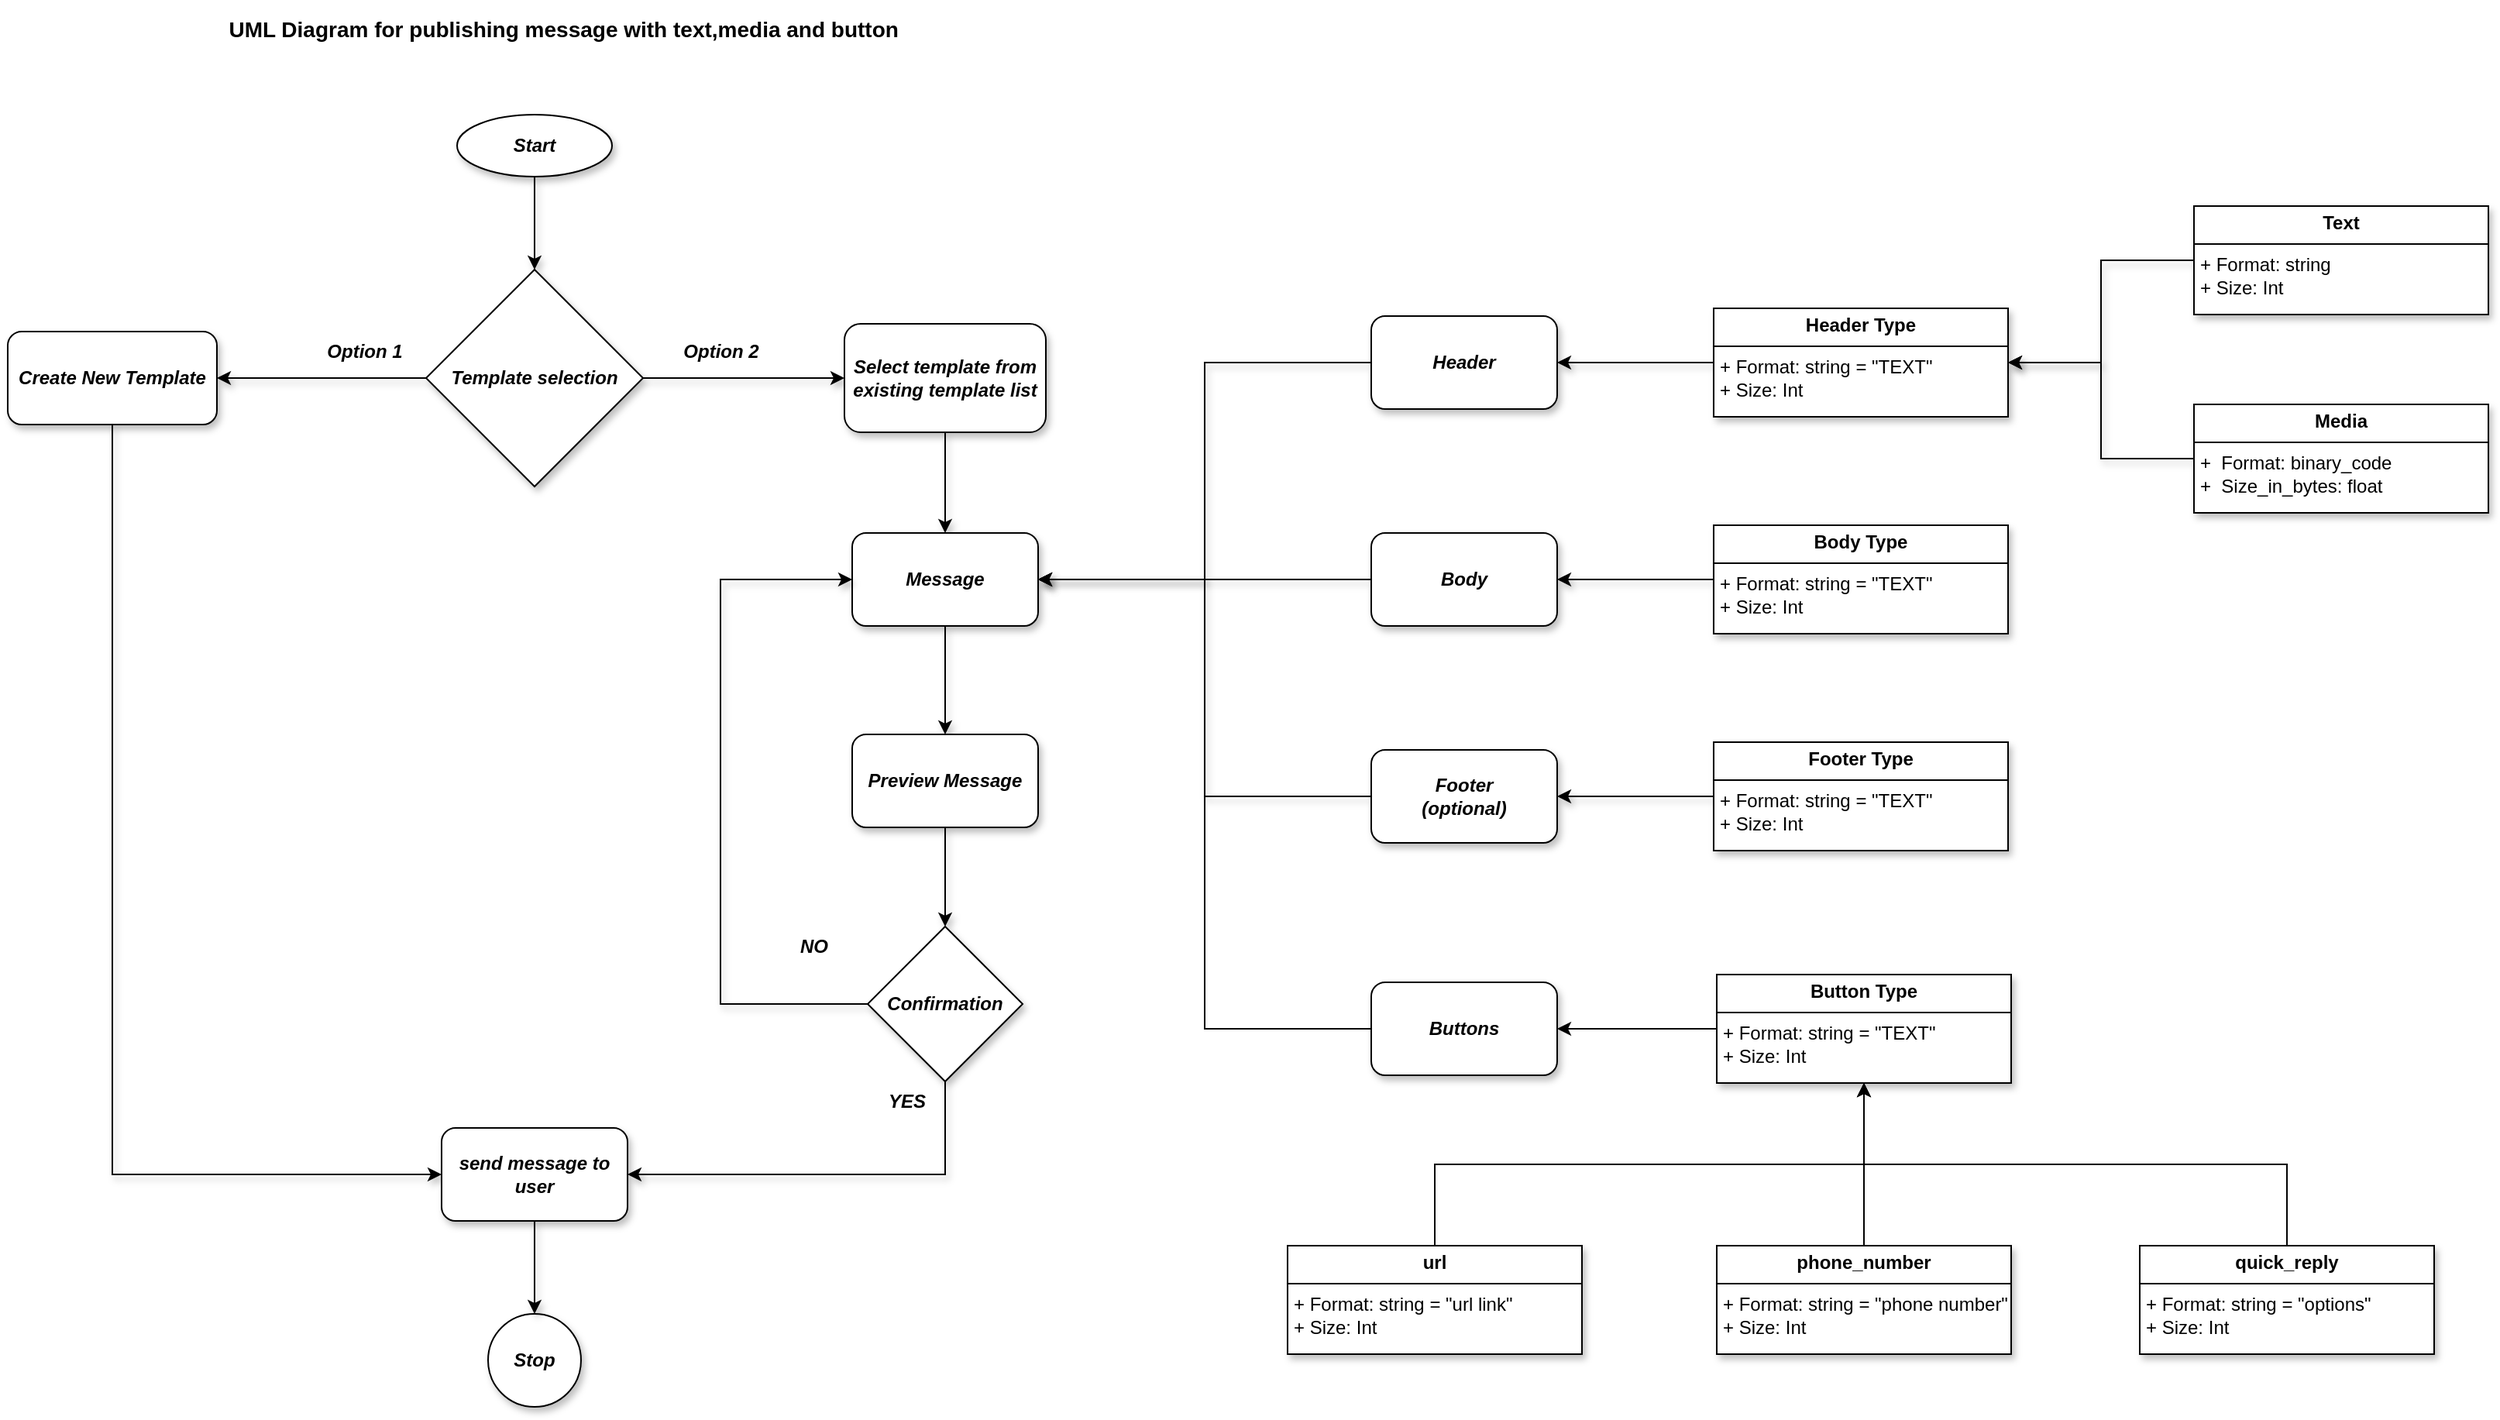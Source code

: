 <mxfile version="27.0.9">
  <diagram name="Page-1" id="WYIslOoJxiP63eaS0CVQ">
    <mxGraphModel dx="1426" dy="875" grid="1" gridSize="10" guides="1" tooltips="1" connect="1" arrows="1" fold="1" page="1" pageScale="1" pageWidth="850" pageHeight="1100" math="0" shadow="0">
      <root>
        <mxCell id="0" />
        <mxCell id="1" parent="0" />
        <mxCell id="WwvSt05g5WnCtFylLtoz-1" value="&lt;b&gt;&lt;i&gt;Start&lt;/i&gt;&lt;/b&gt;" style="ellipse;whiteSpace=wrap;html=1;shadow=1;" vertex="1" parent="1">
          <mxGeometry x="560" y="195" width="100" height="40" as="geometry" />
        </mxCell>
        <mxCell id="WwvSt05g5WnCtFylLtoz-2" style="edgeStyle=orthogonalEdgeStyle;rounded=0;orthogonalLoop=1;jettySize=auto;html=1;exitX=0;exitY=0.5;exitDx=0;exitDy=0;entryX=1;entryY=0.5;entryDx=0;entryDy=0;shadow=1;" edge="1" parent="1" source="WwvSt05g5WnCtFylLtoz-4" target="WwvSt05g5WnCtFylLtoz-11">
          <mxGeometry relative="1" as="geometry" />
        </mxCell>
        <mxCell id="WwvSt05g5WnCtFylLtoz-3" style="edgeStyle=orthogonalEdgeStyle;rounded=0;orthogonalLoop=1;jettySize=auto;html=1;exitX=1;exitY=0.5;exitDx=0;exitDy=0;entryX=0;entryY=0.5;entryDx=0;entryDy=0;shadow=1;" edge="1" parent="1" source="WwvSt05g5WnCtFylLtoz-4" target="WwvSt05g5WnCtFylLtoz-9">
          <mxGeometry relative="1" as="geometry" />
        </mxCell>
        <mxCell id="WwvSt05g5WnCtFylLtoz-4" value="&lt;b&gt;&lt;i&gt;Template selection&lt;/i&gt;&lt;/b&gt;" style="rhombus;whiteSpace=wrap;html=1;shadow=1;" vertex="1" parent="1">
          <mxGeometry x="540" y="295" width="140" height="140" as="geometry" />
        </mxCell>
        <mxCell id="WwvSt05g5WnCtFylLtoz-5" value="&lt;b&gt;&lt;font style=&quot;font-size: 14px;&quot;&gt;UML Diagram for publishing message with text,media and button&lt;/font&gt;&amp;nbsp;&lt;/b&gt;" style="text;html=1;align=center;verticalAlign=middle;resizable=0;points=[];autosize=1;strokeColor=none;fillColor=none;shadow=1;" vertex="1" parent="1">
          <mxGeometry x="400" y="125" width="460" height="30" as="geometry" />
        </mxCell>
        <mxCell id="WwvSt05g5WnCtFylLtoz-6" value="" style="endArrow=classic;html=1;rounded=0;exitX=0.5;exitY=1;exitDx=0;exitDy=0;shadow=1;" edge="1" parent="1" source="WwvSt05g5WnCtFylLtoz-1" target="WwvSt05g5WnCtFylLtoz-4">
          <mxGeometry width="50" height="50" relative="1" as="geometry">
            <mxPoint x="720" y="335" as="sourcePoint" />
            <mxPoint x="770" y="285" as="targetPoint" />
          </mxGeometry>
        </mxCell>
        <mxCell id="WwvSt05g5WnCtFylLtoz-7" style="edgeStyle=orthogonalEdgeStyle;rounded=0;orthogonalLoop=1;jettySize=auto;html=1;exitX=0.5;exitY=1;exitDx=0;exitDy=0;shadow=1;" edge="1" parent="1" source="WwvSt05g5WnCtFylLtoz-4" target="WwvSt05g5WnCtFylLtoz-4">
          <mxGeometry relative="1" as="geometry" />
        </mxCell>
        <mxCell id="WwvSt05g5WnCtFylLtoz-8" style="edgeStyle=orthogonalEdgeStyle;rounded=0;orthogonalLoop=1;jettySize=auto;html=1;exitX=0.5;exitY=1;exitDx=0;exitDy=0;shadow=1;" edge="1" parent="1" source="WwvSt05g5WnCtFylLtoz-9">
          <mxGeometry relative="1" as="geometry">
            <mxPoint x="875" y="465" as="targetPoint" />
          </mxGeometry>
        </mxCell>
        <mxCell id="WwvSt05g5WnCtFylLtoz-9" value="&lt;b&gt;&lt;i&gt;Select template from existing template list&lt;/i&gt;&lt;/b&gt;" style="rounded=1;whiteSpace=wrap;html=1;shadow=1;glass=0;" vertex="1" parent="1">
          <mxGeometry x="810" y="330" width="130" height="70" as="geometry" />
        </mxCell>
        <mxCell id="WwvSt05g5WnCtFylLtoz-10" style="edgeStyle=orthogonalEdgeStyle;rounded=0;orthogonalLoop=1;jettySize=auto;html=1;exitX=0.5;exitY=1;exitDx=0;exitDy=0;entryX=0;entryY=0.5;entryDx=0;entryDy=0;shadow=1;" edge="1" parent="1" source="WwvSt05g5WnCtFylLtoz-11" target="WwvSt05g5WnCtFylLtoz-32">
          <mxGeometry relative="1" as="geometry" />
        </mxCell>
        <mxCell id="WwvSt05g5WnCtFylLtoz-11" value="&lt;b&gt;&lt;i&gt;Create New Template&lt;/i&gt;&lt;/b&gt;" style="rounded=1;whiteSpace=wrap;html=1;shadow=1;" vertex="1" parent="1">
          <mxGeometry x="270" y="335" width="135" height="60" as="geometry" />
        </mxCell>
        <mxCell id="WwvSt05g5WnCtFylLtoz-12" style="edgeStyle=orthogonalEdgeStyle;rounded=0;orthogonalLoop=1;jettySize=auto;html=1;exitX=0.5;exitY=1;exitDx=0;exitDy=0;entryX=0.5;entryY=0;entryDx=0;entryDy=0;shadow=1;" edge="1" parent="1" source="WwvSt05g5WnCtFylLtoz-13" target="WwvSt05g5WnCtFylLtoz-30">
          <mxGeometry relative="1" as="geometry" />
        </mxCell>
        <mxCell id="WwvSt05g5WnCtFylLtoz-13" value="&lt;b&gt;&lt;i&gt;Message&lt;/i&gt;&lt;/b&gt;" style="rounded=1;whiteSpace=wrap;html=1;shadow=1;" vertex="1" parent="1">
          <mxGeometry x="815" y="465" width="120" height="60" as="geometry" />
        </mxCell>
        <mxCell id="WwvSt05g5WnCtFylLtoz-14" style="edgeStyle=orthogonalEdgeStyle;rounded=0;orthogonalLoop=1;jettySize=auto;html=1;exitX=0;exitY=0.5;exitDx=0;exitDy=0;entryX=1;entryY=0.5;entryDx=0;entryDy=0;shadow=1;" edge="1" parent="1" source="WwvSt05g5WnCtFylLtoz-15" target="WwvSt05g5WnCtFylLtoz-13">
          <mxGeometry relative="1" as="geometry" />
        </mxCell>
        <mxCell id="WwvSt05g5WnCtFylLtoz-15" value="&lt;b&gt;&lt;i&gt;Header&lt;/i&gt;&lt;/b&gt;" style="rounded=1;whiteSpace=wrap;html=1;shadow=1;" vertex="1" parent="1">
          <mxGeometry x="1150" y="325" width="120" height="60" as="geometry" />
        </mxCell>
        <mxCell id="WwvSt05g5WnCtFylLtoz-16" style="edgeStyle=orthogonalEdgeStyle;rounded=0;orthogonalLoop=1;jettySize=auto;html=1;exitX=0;exitY=0.5;exitDx=0;exitDy=0;entryX=1;entryY=0.5;entryDx=0;entryDy=0;shadow=1;" edge="1" parent="1" source="WwvSt05g5WnCtFylLtoz-17" target="WwvSt05g5WnCtFylLtoz-15">
          <mxGeometry relative="1" as="geometry" />
        </mxCell>
        <mxCell id="WwvSt05g5WnCtFylLtoz-17" value="&lt;p style=&quot;margin:0px;margin-top:4px;text-align:center;&quot;&gt;&lt;b&gt;Header Type&lt;/b&gt;&lt;/p&gt;&lt;hr size=&quot;1&quot; style=&quot;border-style:solid;&quot;&gt;&lt;p style=&quot;margin:0px;margin-left:4px;&quot;&gt;+ Format: string = &quot;TEXT&quot;&lt;br&gt;+ Size: Int&lt;/p&gt;&lt;p style=&quot;margin:0px;margin-left:4px;&quot;&gt;&lt;br&gt;&lt;/p&gt;" style="verticalAlign=top;align=left;overflow=fill;html=1;whiteSpace=wrap;shadow=1;" vertex="1" parent="1">
          <mxGeometry x="1371" y="320" width="190" height="70" as="geometry" />
        </mxCell>
        <mxCell id="WwvSt05g5WnCtFylLtoz-18" style="edgeStyle=orthogonalEdgeStyle;rounded=0;orthogonalLoop=1;jettySize=auto;html=1;exitX=0;exitY=0.5;exitDx=0;exitDy=0;entryX=1;entryY=0.5;entryDx=0;entryDy=0;shadow=1;" edge="1" parent="1" source="WwvSt05g5WnCtFylLtoz-19" target="WwvSt05g5WnCtFylLtoz-17">
          <mxGeometry relative="1" as="geometry" />
        </mxCell>
        <mxCell id="WwvSt05g5WnCtFylLtoz-19" value="&lt;p style=&quot;margin:0px;margin-top:4px;text-align:center;&quot;&gt;&lt;b&gt;Text&lt;/b&gt;&lt;/p&gt;&lt;hr size=&quot;1&quot; style=&quot;border-style:solid;&quot;&gt;&lt;p style=&quot;margin:0px;margin-left:4px;&quot;&gt;+ Format: string&lt;br&gt;+ Size: Int&lt;/p&gt;&lt;p style=&quot;margin:0px;margin-left:4px;&quot;&gt;&lt;br&gt;&lt;/p&gt;" style="verticalAlign=top;align=left;overflow=fill;html=1;whiteSpace=wrap;shadow=1;" vertex="1" parent="1">
          <mxGeometry x="1681" y="254" width="190" height="70" as="geometry" />
        </mxCell>
        <mxCell id="WwvSt05g5WnCtFylLtoz-20" style="edgeStyle=orthogonalEdgeStyle;rounded=0;orthogonalLoop=1;jettySize=auto;html=1;exitX=0;exitY=0.5;exitDx=0;exitDy=0;entryX=1;entryY=0.5;entryDx=0;entryDy=0;shadow=1;" edge="1" parent="1" source="WwvSt05g5WnCtFylLtoz-21" target="WwvSt05g5WnCtFylLtoz-17">
          <mxGeometry relative="1" as="geometry" />
        </mxCell>
        <mxCell id="WwvSt05g5WnCtFylLtoz-21" value="&lt;p style=&quot;margin:0px;margin-top:4px;text-align:center;&quot;&gt;&lt;b&gt;Media&lt;/b&gt;&lt;/p&gt;&lt;hr size=&quot;1&quot; style=&quot;border-style:solid;&quot;&gt;&lt;p style=&quot;margin:0px;margin-left:4px;&quot;&gt;+&amp;nbsp; Format: binary_code&lt;br&gt;+&amp;nbsp; Size_in_bytes: float&lt;/p&gt;&lt;p style=&quot;margin:0px;margin-left:4px;&quot;&gt;&lt;br&gt;&lt;/p&gt;" style="verticalAlign=top;align=left;overflow=fill;html=1;whiteSpace=wrap;shadow=1;" vertex="1" parent="1">
          <mxGeometry x="1681" y="382" width="190" height="70" as="geometry" />
        </mxCell>
        <mxCell id="WwvSt05g5WnCtFylLtoz-22" value="&lt;b&gt;&lt;i&gt;Option 2&lt;/i&gt;&lt;/b&gt;" style="text;html=1;align=center;verticalAlign=middle;resizable=0;points=[];autosize=1;strokeColor=none;fillColor=none;shadow=1;" vertex="1" parent="1">
          <mxGeometry x="695" y="333" width="70" height="30" as="geometry" />
        </mxCell>
        <mxCell id="WwvSt05g5WnCtFylLtoz-23" value="&lt;b&gt;&lt;i&gt;Option 1&lt;/i&gt;&lt;/b&gt;" style="text;html=1;align=center;verticalAlign=middle;resizable=0;points=[];autosize=1;strokeColor=none;fillColor=none;shadow=1;" vertex="1" parent="1">
          <mxGeometry x="465" y="333" width="70" height="30" as="geometry" />
        </mxCell>
        <mxCell id="WwvSt05g5WnCtFylLtoz-24" style="edgeStyle=orthogonalEdgeStyle;rounded=0;orthogonalLoop=1;jettySize=auto;html=1;exitX=0;exitY=0.5;exitDx=0;exitDy=0;entryX=1;entryY=0.5;entryDx=0;entryDy=0;shadow=1;" edge="1" parent="1" source="WwvSt05g5WnCtFylLtoz-25" target="WwvSt05g5WnCtFylLtoz-27">
          <mxGeometry relative="1" as="geometry" />
        </mxCell>
        <mxCell id="WwvSt05g5WnCtFylLtoz-25" value="&lt;p style=&quot;margin:0px;margin-top:4px;text-align:center;&quot;&gt;&lt;b&gt;Body Type&lt;/b&gt;&lt;/p&gt;&lt;hr size=&quot;1&quot; style=&quot;border-style:solid;&quot;&gt;&lt;p style=&quot;margin:0px;margin-left:4px;&quot;&gt;+ Format: string = &quot;TEXT&quot;&lt;br&gt;+ Size: Int&lt;/p&gt;&lt;p style=&quot;margin:0px;margin-left:4px;&quot;&gt;&lt;br&gt;&lt;/p&gt;" style="verticalAlign=top;align=left;overflow=fill;html=1;whiteSpace=wrap;shadow=1;" vertex="1" parent="1">
          <mxGeometry x="1371" y="460" width="190" height="70" as="geometry" />
        </mxCell>
        <mxCell id="WwvSt05g5WnCtFylLtoz-26" style="edgeStyle=orthogonalEdgeStyle;rounded=0;orthogonalLoop=1;jettySize=auto;html=1;exitX=0;exitY=0.5;exitDx=0;exitDy=0;entryX=1;entryY=0.5;entryDx=0;entryDy=0;shadow=1;" edge="1" parent="1" source="WwvSt05g5WnCtFylLtoz-27" target="WwvSt05g5WnCtFylLtoz-13">
          <mxGeometry relative="1" as="geometry" />
        </mxCell>
        <mxCell id="WwvSt05g5WnCtFylLtoz-27" value="&lt;b&gt;&lt;i&gt;Body&lt;/i&gt;&lt;/b&gt;" style="rounded=1;whiteSpace=wrap;html=1;shadow=1;" vertex="1" parent="1">
          <mxGeometry x="1150" y="465" width="120" height="60" as="geometry" />
        </mxCell>
        <mxCell id="WwvSt05g5WnCtFylLtoz-28" value="&lt;b&gt;&lt;i&gt;Stop&lt;/i&gt;&lt;/b&gt;" style="ellipse;whiteSpace=wrap;html=1;aspect=fixed;shadow=1;" vertex="1" parent="1">
          <mxGeometry x="580" y="969" width="60" height="60" as="geometry" />
        </mxCell>
        <mxCell id="WwvSt05g5WnCtFylLtoz-29" style="edgeStyle=orthogonalEdgeStyle;rounded=0;orthogonalLoop=1;jettySize=auto;html=1;exitX=0.5;exitY=1;exitDx=0;exitDy=0;entryX=0.5;entryY=0;entryDx=0;entryDy=0;shadow=1;" edge="1" parent="1" source="WwvSt05g5WnCtFylLtoz-30" target="WwvSt05g5WnCtFylLtoz-39">
          <mxGeometry relative="1" as="geometry" />
        </mxCell>
        <mxCell id="WwvSt05g5WnCtFylLtoz-30" value="&lt;b&gt;&lt;i&gt;Preview Message&lt;/i&gt;&lt;/b&gt;" style="rounded=1;whiteSpace=wrap;html=1;shadow=1;" vertex="1" parent="1">
          <mxGeometry x="815" y="595" width="120" height="60" as="geometry" />
        </mxCell>
        <mxCell id="WwvSt05g5WnCtFylLtoz-31" style="edgeStyle=orthogonalEdgeStyle;rounded=0;orthogonalLoop=1;jettySize=auto;html=1;exitX=0.5;exitY=1;exitDx=0;exitDy=0;entryX=0.5;entryY=0;entryDx=0;entryDy=0;shadow=1;" edge="1" parent="1" source="WwvSt05g5WnCtFylLtoz-32" target="WwvSt05g5WnCtFylLtoz-28">
          <mxGeometry relative="1" as="geometry" />
        </mxCell>
        <mxCell id="WwvSt05g5WnCtFylLtoz-32" value="&lt;b&gt;&lt;i&gt;send message to user&lt;/i&gt;&lt;/b&gt;" style="rounded=1;whiteSpace=wrap;html=1;shadow=1;" vertex="1" parent="1">
          <mxGeometry x="550" y="849" width="120" height="60" as="geometry" />
        </mxCell>
        <mxCell id="WwvSt05g5WnCtFylLtoz-33" style="edgeStyle=orthogonalEdgeStyle;rounded=0;orthogonalLoop=1;jettySize=auto;html=1;exitX=0;exitY=0.5;exitDx=0;exitDy=0;entryX=1;entryY=0.5;entryDx=0;entryDy=0;shadow=1;" edge="1" parent="1" source="WwvSt05g5WnCtFylLtoz-34" target="WwvSt05g5WnCtFylLtoz-13">
          <mxGeometry relative="1" as="geometry" />
        </mxCell>
        <mxCell id="WwvSt05g5WnCtFylLtoz-34" value="&lt;b&gt;&lt;i&gt;Footer&lt;br&gt;(optional)&lt;/i&gt;&lt;/b&gt;" style="rounded=1;whiteSpace=wrap;html=1;shadow=1;" vertex="1" parent="1">
          <mxGeometry x="1150" y="605" width="120" height="60" as="geometry" />
        </mxCell>
        <mxCell id="WwvSt05g5WnCtFylLtoz-35" style="edgeStyle=orthogonalEdgeStyle;rounded=0;orthogonalLoop=1;jettySize=auto;html=1;exitX=0;exitY=0.5;exitDx=0;exitDy=0;entryX=1;entryY=0.5;entryDx=0;entryDy=0;shadow=1;" edge="1" parent="1" source="WwvSt05g5WnCtFylLtoz-36" target="WwvSt05g5WnCtFylLtoz-34">
          <mxGeometry relative="1" as="geometry" />
        </mxCell>
        <mxCell id="WwvSt05g5WnCtFylLtoz-36" value="&lt;p style=&quot;margin:0px;margin-top:4px;text-align:center;&quot;&gt;&lt;b&gt;Footer Type&lt;/b&gt;&lt;/p&gt;&lt;hr size=&quot;1&quot; style=&quot;border-style:solid;&quot;&gt;&lt;p style=&quot;margin:0px;margin-left:4px;&quot;&gt;+ Format: string = &quot;TEXT&quot;&lt;br&gt;+ Size: Int&lt;/p&gt;&lt;p style=&quot;margin:0px;margin-left:4px;&quot;&gt;&lt;br&gt;&lt;/p&gt;" style="verticalAlign=top;align=left;overflow=fill;html=1;whiteSpace=wrap;shadow=1;" vertex="1" parent="1">
          <mxGeometry x="1371" y="600" width="190" height="70" as="geometry" />
        </mxCell>
        <mxCell id="WwvSt05g5WnCtFylLtoz-37" style="edgeStyle=orthogonalEdgeStyle;rounded=0;orthogonalLoop=1;jettySize=auto;html=1;exitX=0;exitY=0.5;exitDx=0;exitDy=0;entryX=0;entryY=0.5;entryDx=0;entryDy=0;shadow=1;" edge="1" parent="1" source="WwvSt05g5WnCtFylLtoz-39" target="WwvSt05g5WnCtFylLtoz-13">
          <mxGeometry relative="1" as="geometry">
            <Array as="points">
              <mxPoint x="730" y="769" />
              <mxPoint x="730" y="495" />
            </Array>
          </mxGeometry>
        </mxCell>
        <mxCell id="WwvSt05g5WnCtFylLtoz-38" style="edgeStyle=orthogonalEdgeStyle;rounded=0;orthogonalLoop=1;jettySize=auto;html=1;exitX=0.5;exitY=1;exitDx=0;exitDy=0;entryX=1;entryY=0.5;entryDx=0;entryDy=0;shadow=1;" edge="1" parent="1" source="WwvSt05g5WnCtFylLtoz-39" target="WwvSt05g5WnCtFylLtoz-32">
          <mxGeometry relative="1" as="geometry" />
        </mxCell>
        <mxCell id="WwvSt05g5WnCtFylLtoz-39" value="&lt;b&gt;&lt;i&gt;Confirmation&lt;/i&gt;&lt;/b&gt;" style="rhombus;whiteSpace=wrap;html=1;shadow=1;" vertex="1" parent="1">
          <mxGeometry x="825" y="719" width="100" height="100" as="geometry" />
        </mxCell>
        <mxCell id="WwvSt05g5WnCtFylLtoz-40" value="&lt;b&gt;&lt;i&gt;NO&lt;/i&gt;&lt;/b&gt;" style="text;html=1;align=center;verticalAlign=middle;resizable=0;points=[];autosize=1;strokeColor=none;fillColor=none;shadow=1;" vertex="1" parent="1">
          <mxGeometry x="770" y="717" width="40" height="30" as="geometry" />
        </mxCell>
        <mxCell id="WwvSt05g5WnCtFylLtoz-41" value="&lt;b&gt;&lt;i&gt;YES&lt;/i&gt;&lt;/b&gt;" style="text;html=1;align=center;verticalAlign=middle;resizable=0;points=[];autosize=1;strokeColor=none;fillColor=none;shadow=1;" vertex="1" parent="1">
          <mxGeometry x="825" y="817" width="50" height="30" as="geometry" />
        </mxCell>
        <mxCell id="WwvSt05g5WnCtFylLtoz-51" style="edgeStyle=orthogonalEdgeStyle;rounded=0;orthogonalLoop=1;jettySize=auto;html=1;exitX=0;exitY=0.5;exitDx=0;exitDy=0;entryX=1;entryY=0.5;entryDx=0;entryDy=0;" edge="1" parent="1" source="WwvSt05g5WnCtFylLtoz-42" target="WwvSt05g5WnCtFylLtoz-13">
          <mxGeometry relative="1" as="geometry" />
        </mxCell>
        <mxCell id="WwvSt05g5WnCtFylLtoz-42" value="&lt;b&gt;&lt;i&gt;Buttons&lt;/i&gt;&lt;/b&gt;" style="rounded=1;whiteSpace=wrap;html=1;shadow=1;" vertex="1" parent="1">
          <mxGeometry x="1150" y="755" width="120" height="60" as="geometry" />
        </mxCell>
        <mxCell id="WwvSt05g5WnCtFylLtoz-43" style="edgeStyle=orthogonalEdgeStyle;rounded=0;orthogonalLoop=1;jettySize=auto;html=1;exitX=0;exitY=0.5;exitDx=0;exitDy=0;" edge="1" parent="1" source="WwvSt05g5WnCtFylLtoz-44" target="WwvSt05g5WnCtFylLtoz-42">
          <mxGeometry relative="1" as="geometry" />
        </mxCell>
        <mxCell id="WwvSt05g5WnCtFylLtoz-44" value="&lt;p style=&quot;margin:0px;margin-top:4px;text-align:center;&quot;&gt;&lt;b&gt;Button Type&lt;/b&gt;&lt;/p&gt;&lt;hr size=&quot;1&quot; style=&quot;border-style:solid;&quot;&gt;&lt;p style=&quot;margin:0px;margin-left:4px;&quot;&gt;+ Format: string = &quot;TEXT&quot;&lt;br&gt;+ Size: Int&lt;/p&gt;&lt;p style=&quot;margin:0px;margin-left:4px;&quot;&gt;&lt;br&gt;&lt;/p&gt;" style="verticalAlign=top;align=left;overflow=fill;html=1;whiteSpace=wrap;shadow=1;" vertex="1" parent="1">
          <mxGeometry x="1373" y="750" width="190" height="70" as="geometry" />
        </mxCell>
        <mxCell id="WwvSt05g5WnCtFylLtoz-45" style="edgeStyle=orthogonalEdgeStyle;rounded=0;orthogonalLoop=1;jettySize=auto;html=1;exitX=0.5;exitY=0;exitDx=0;exitDy=0;entryX=0.5;entryY=1;entryDx=0;entryDy=0;" edge="1" parent="1" source="WwvSt05g5WnCtFylLtoz-46" target="WwvSt05g5WnCtFylLtoz-44">
          <mxGeometry relative="1" as="geometry" />
        </mxCell>
        <mxCell id="WwvSt05g5WnCtFylLtoz-46" value="&lt;p style=&quot;margin:0px;margin-top:4px;text-align:center;&quot;&gt;&lt;b&gt;url&lt;/b&gt;&lt;/p&gt;&lt;hr size=&quot;1&quot; style=&quot;border-style:solid;&quot;&gt;&lt;p style=&quot;margin:0px;margin-left:4px;&quot;&gt;+ Format: string = &quot;url link&quot;&lt;br&gt;+ Size: Int&lt;/p&gt;&lt;p style=&quot;margin:0px;margin-left:4px;&quot;&gt;&lt;br&gt;&lt;/p&gt;" style="verticalAlign=top;align=left;overflow=fill;html=1;whiteSpace=wrap;shadow=1;" vertex="1" parent="1">
          <mxGeometry x="1096" y="925" width="190" height="70" as="geometry" />
        </mxCell>
        <mxCell id="WwvSt05g5WnCtFylLtoz-47" style="edgeStyle=orthogonalEdgeStyle;rounded=0;orthogonalLoop=1;jettySize=auto;html=1;exitX=0.5;exitY=0;exitDx=0;exitDy=0;entryX=0.5;entryY=1;entryDx=0;entryDy=0;" edge="1" parent="1" source="WwvSt05g5WnCtFylLtoz-48" target="WwvSt05g5WnCtFylLtoz-44">
          <mxGeometry relative="1" as="geometry" />
        </mxCell>
        <mxCell id="WwvSt05g5WnCtFylLtoz-48" value="&lt;p style=&quot;margin:0px;margin-top:4px;text-align:center;&quot;&gt;&lt;b&gt;phone_number&lt;/b&gt;&lt;/p&gt;&lt;hr size=&quot;1&quot; style=&quot;border-style:solid;&quot;&gt;&lt;p style=&quot;margin:0px;margin-left:4px;&quot;&gt;+ Format: string = &quot;phone number&quot;&lt;br&gt;+ Size: Int&lt;/p&gt;&lt;p style=&quot;margin:0px;margin-left:4px;&quot;&gt;&lt;br&gt;&lt;/p&gt;" style="verticalAlign=top;align=left;overflow=fill;html=1;whiteSpace=wrap;shadow=1;" vertex="1" parent="1">
          <mxGeometry x="1373" y="925" width="190" height="70" as="geometry" />
        </mxCell>
        <mxCell id="WwvSt05g5WnCtFylLtoz-49" style="edgeStyle=orthogonalEdgeStyle;rounded=0;orthogonalLoop=1;jettySize=auto;html=1;exitX=0.5;exitY=0;exitDx=0;exitDy=0;entryX=0.5;entryY=1;entryDx=0;entryDy=0;" edge="1" parent="1" source="WwvSt05g5WnCtFylLtoz-50" target="WwvSt05g5WnCtFylLtoz-44">
          <mxGeometry relative="1" as="geometry" />
        </mxCell>
        <mxCell id="WwvSt05g5WnCtFylLtoz-50" value="&lt;p style=&quot;margin:0px;margin-top:4px;text-align:center;&quot;&gt;&lt;b&gt;quick_reply&lt;/b&gt;&lt;/p&gt;&lt;hr size=&quot;1&quot; style=&quot;border-style:solid;&quot;&gt;&lt;p style=&quot;margin:0px;margin-left:4px;&quot;&gt;+ Format: string = &quot;options&quot;&lt;br&gt;+ Size: Int&lt;/p&gt;&lt;p style=&quot;margin:0px;margin-left:4px;&quot;&gt;&lt;br&gt;&lt;/p&gt;" style="verticalAlign=top;align=left;overflow=fill;html=1;whiteSpace=wrap;shadow=1;" vertex="1" parent="1">
          <mxGeometry x="1646" y="925" width="190" height="70" as="geometry" />
        </mxCell>
      </root>
    </mxGraphModel>
  </diagram>
</mxfile>
